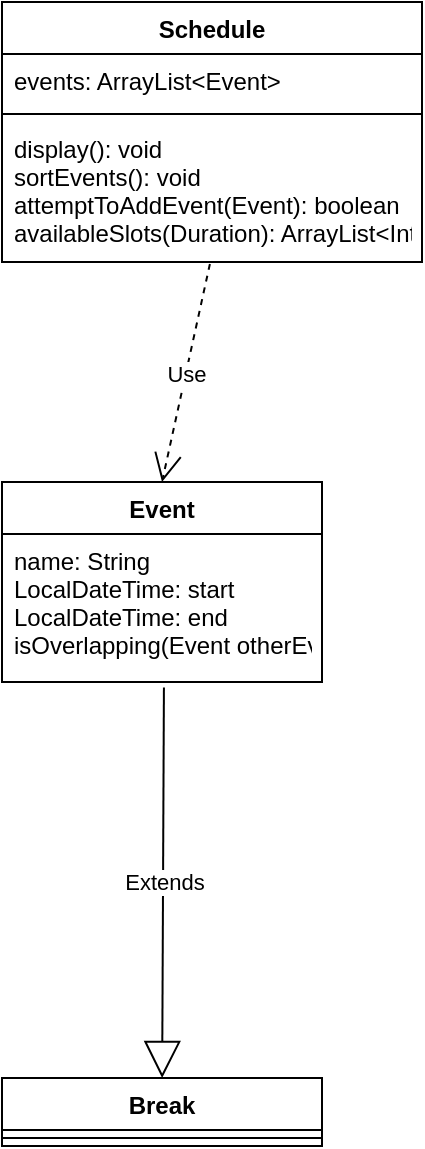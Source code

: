 <mxfile version="14.5.1" type="device"><diagram id="C5RBs43oDa-KdzZeNtuy" name="Page-1"><mxGraphModel dx="1425" dy="772" grid="1" gridSize="10" guides="1" tooltips="1" connect="1" arrows="1" fold="1" page="1" pageScale="1" pageWidth="827" pageHeight="1169" math="0" shadow="0"><root><mxCell id="WIyWlLk6GJQsqaUBKTNV-0"/><mxCell id="WIyWlLk6GJQsqaUBKTNV-1" parent="WIyWlLk6GJQsqaUBKTNV-0"/><mxCell id="K-Sl2jSuR8bAVJpEnp4O-1" value="Schedule" style="swimlane;fontStyle=1;align=center;verticalAlign=top;childLayout=stackLayout;horizontal=1;startSize=26;horizontalStack=0;resizeParent=1;resizeParentMax=0;resizeLast=0;collapsible=1;marginBottom=0;" parent="WIyWlLk6GJQsqaUBKTNV-1" vertex="1"><mxGeometry x="20" y="30" width="210" height="130" as="geometry"/></mxCell><mxCell id="K-Sl2jSuR8bAVJpEnp4O-2" value="events: ArrayList&lt;Event&gt;" style="text;strokeColor=none;fillColor=none;align=left;verticalAlign=top;spacingLeft=4;spacingRight=4;overflow=hidden;rotatable=0;points=[[0,0.5],[1,0.5]];portConstraint=eastwest;" parent="K-Sl2jSuR8bAVJpEnp4O-1" vertex="1"><mxGeometry y="26" width="210" height="26" as="geometry"/></mxCell><mxCell id="K-Sl2jSuR8bAVJpEnp4O-3" value="" style="line;strokeWidth=1;fillColor=none;align=left;verticalAlign=middle;spacingTop=-1;spacingLeft=3;spacingRight=3;rotatable=0;labelPosition=right;points=[];portConstraint=eastwest;" parent="K-Sl2jSuR8bAVJpEnp4O-1" vertex="1"><mxGeometry y="52" width="210" height="8" as="geometry"/></mxCell><mxCell id="K-Sl2jSuR8bAVJpEnp4O-4" value="display(): void&#xa;sortEvents(): void&#xa;attemptToAddEvent(Event): boolean&#xa;availableSlots(Duration): ArrayList&lt;Integer&gt;&#xa;" style="text;strokeColor=none;fillColor=none;align=left;verticalAlign=top;spacingLeft=4;spacingRight=4;overflow=hidden;rotatable=0;points=[[0,0.5],[1,0.5]];portConstraint=eastwest;" parent="K-Sl2jSuR8bAVJpEnp4O-1" vertex="1"><mxGeometry y="60" width="210" height="70" as="geometry"/></mxCell><mxCell id="K-Sl2jSuR8bAVJpEnp4O-5" value="Event" style="swimlane;fontStyle=1;align=center;verticalAlign=top;childLayout=stackLayout;horizontal=1;startSize=26;horizontalStack=0;resizeParent=1;resizeParentMax=0;resizeLast=0;collapsible=1;marginBottom=0;" parent="WIyWlLk6GJQsqaUBKTNV-1" vertex="1"><mxGeometry x="20" y="270" width="160" height="100" as="geometry"/></mxCell><mxCell id="K-Sl2jSuR8bAVJpEnp4O-6" value="name: String&#xa;LocalDateTime: start&#xa;LocalDateTime: end&#xa;isOverlapping(Event otherEvent)" style="text;strokeColor=none;fillColor=none;align=left;verticalAlign=top;spacingLeft=4;spacingRight=4;overflow=hidden;rotatable=0;points=[[0,0.5],[1,0.5]];portConstraint=eastwest;" parent="K-Sl2jSuR8bAVJpEnp4O-5" vertex="1"><mxGeometry y="26" width="160" height="74" as="geometry"/></mxCell><mxCell id="K-Sl2jSuR8bAVJpEnp4O-9" value="Use" style="endArrow=open;endSize=12;dashed=1;html=1;entryX=0.5;entryY=0;entryDx=0;entryDy=0;exitX=0.495;exitY=1.014;exitDx=0;exitDy=0;exitPerimeter=0;" parent="WIyWlLk6GJQsqaUBKTNV-1" source="K-Sl2jSuR8bAVJpEnp4O-4" target="K-Sl2jSuR8bAVJpEnp4O-5" edge="1"><mxGeometry width="160" relative="1" as="geometry"><mxPoint x="125" y="170" as="sourcePoint"/><mxPoint x="420" y="160" as="targetPoint"/></mxGeometry></mxCell><mxCell id="K-Sl2jSuR8bAVJpEnp4O-26" value="Extends" style="endArrow=block;endSize=16;endFill=0;html=1;exitX=0.506;exitY=1.037;exitDx=0;exitDy=0;exitPerimeter=0;" parent="WIyWlLk6GJQsqaUBKTNV-1" source="K-Sl2jSuR8bAVJpEnp4O-6" target="K-Sl2jSuR8bAVJpEnp4O-27" edge="1"><mxGeometry width="160" relative="1" as="geometry"><mxPoint x="250" y="530" as="sourcePoint"/><mxPoint x="500" y="560" as="targetPoint"/></mxGeometry></mxCell><mxCell id="K-Sl2jSuR8bAVJpEnp4O-27" value="Break" style="swimlane;fontStyle=1;align=center;verticalAlign=top;childLayout=stackLayout;horizontal=1;startSize=26;horizontalStack=0;resizeParent=1;resizeParentMax=0;resizeLast=0;collapsible=1;marginBottom=0;" parent="WIyWlLk6GJQsqaUBKTNV-1" vertex="1"><mxGeometry x="20" y="568" width="160" height="34" as="geometry"/></mxCell><mxCell id="K-Sl2jSuR8bAVJpEnp4O-29" value="" style="line;strokeWidth=1;fillColor=none;align=left;verticalAlign=middle;spacingTop=-1;spacingLeft=3;spacingRight=3;rotatable=0;labelPosition=right;points=[];portConstraint=eastwest;" parent="K-Sl2jSuR8bAVJpEnp4O-27" vertex="1"><mxGeometry y="26" width="160" height="8" as="geometry"/></mxCell></root></mxGraphModel></diagram></mxfile>